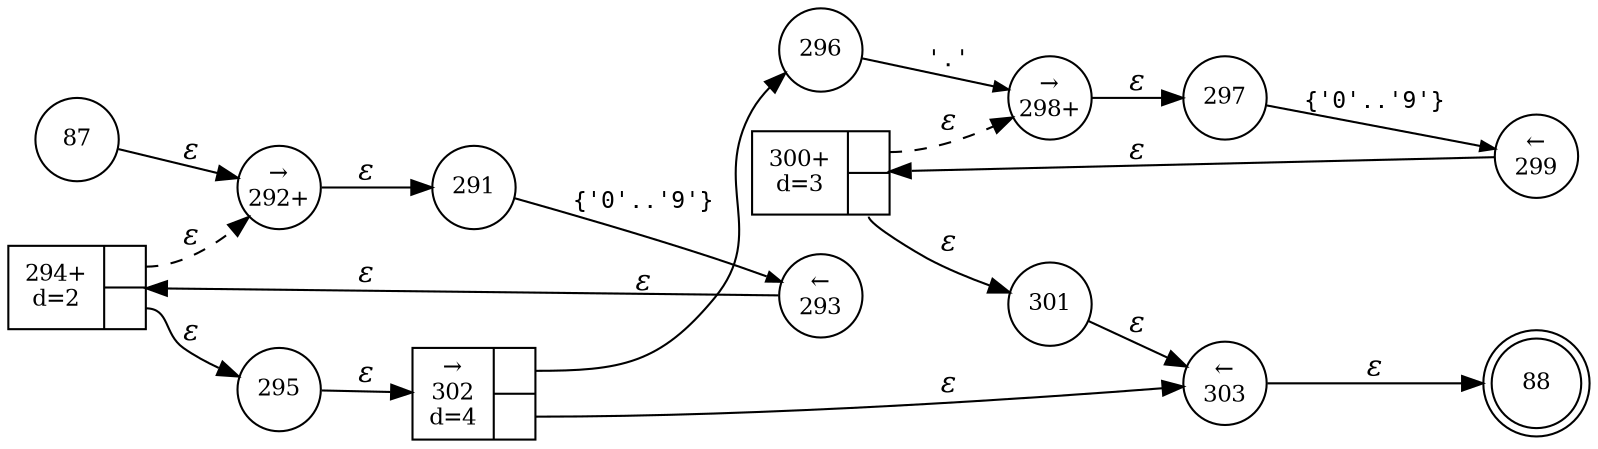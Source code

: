 digraph ATN {
rankdir=LR;
s88[fontsize=11, label="88", shape=doublecircle, fixedsize=true, width=.6];
s291[fontsize=11,label="291", shape=circle, fixedsize=true, width=.55, peripheries=1];
s292[fontsize=11,label="&rarr;\n292+", shape=circle, fixedsize=true, width=.55, peripheries=1];
s293[fontsize=11,label="&larr;\n293", shape=circle, fixedsize=true, width=.55, peripheries=1];
s294[fontsize=11,label="{294+\nd=2|{<p0>|<p1>}}", shape=record, fixedsize=false, peripheries=1];
s295[fontsize=11,label="295", shape=circle, fixedsize=true, width=.55, peripheries=1];
s296[fontsize=11,label="296", shape=circle, fixedsize=true, width=.55, peripheries=1];
s297[fontsize=11,label="297", shape=circle, fixedsize=true, width=.55, peripheries=1];
s298[fontsize=11,label="&rarr;\n298+", shape=circle, fixedsize=true, width=.55, peripheries=1];
s299[fontsize=11,label="&larr;\n299", shape=circle, fixedsize=true, width=.55, peripheries=1];
s300[fontsize=11,label="{300+\nd=3|{<p0>|<p1>}}", shape=record, fixedsize=false, peripheries=1];
s301[fontsize=11,label="301", shape=circle, fixedsize=true, width=.55, peripheries=1];
s302[fontsize=11,label="{&rarr;\n302\nd=4|{<p0>|<p1>}}", shape=record, fixedsize=false, peripheries=1];
s303[fontsize=11,label="&larr;\n303", shape=circle, fixedsize=true, width=.55, peripheries=1];
s87[fontsize=11,label="87", shape=circle, fixedsize=true, width=.55, peripheries=1];
s87 -> s292 [fontname="Times-Italic", label="&epsilon;"];
s292 -> s291 [fontname="Times-Italic", label="&epsilon;"];
s291 -> s293 [fontsize=11, fontname="Courier", arrowsize=.7, label = "{'0'..'9'}", arrowhead = normal];
s293 -> s294 [fontname="Times-Italic", label="&epsilon;"];
s294:p0 -> s292 [fontname="Times-Italic", label="&epsilon;", style="dashed"];
s294:p1 -> s295 [fontname="Times-Italic", label="&epsilon;"];
s295 -> s302 [fontname="Times-Italic", label="&epsilon;"];
s302:p0 -> s296 [fontname="Times-Italic", label="&epsilon;"];
s302:p1 -> s303 [fontname="Times-Italic", label="&epsilon;"];
s296 -> s298 [fontsize=11, fontname="Courier", arrowsize=.7, label = "'.'", arrowhead = normal];
s303 -> s88 [fontname="Times-Italic", label="&epsilon;"];
s298 -> s297 [fontname="Times-Italic", label="&epsilon;"];
s297 -> s299 [fontsize=11, fontname="Courier", arrowsize=.7, label = "{'0'..'9'}", arrowhead = normal];
s299 -> s300 [fontname="Times-Italic", label="&epsilon;"];
s300:p0 -> s298 [fontname="Times-Italic", label="&epsilon;", style="dashed"];
s300:p1 -> s301 [fontname="Times-Italic", label="&epsilon;"];
s301 -> s303 [fontname="Times-Italic", label="&epsilon;"];
}